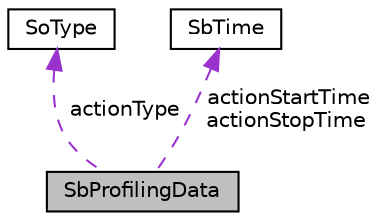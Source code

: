 digraph "SbProfilingData"
{
 // LATEX_PDF_SIZE
  edge [fontname="Helvetica",fontsize="10",labelfontname="Helvetica",labelfontsize="10"];
  node [fontname="Helvetica",fontsize="10",shape=record];
  Node1 [label="SbProfilingData",height=0.2,width=0.4,color="black", fillcolor="grey75", style="filled", fontcolor="black",tooltip="Data structure for gathering scene graph traversal profiling information."];
  Node2 -> Node1 [dir="back",color="darkorchid3",fontsize="10",style="dashed",label=" actionType" ,fontname="Helvetica"];
  Node2 [label="SoType",height=0.2,width=0.4,color="black", fillcolor="white", style="filled",URL="$classSoType.html",tooltip="The SoType class is the basis for the runtime type system in Coin."];
  Node3 -> Node1 [dir="back",color="darkorchid3",fontsize="10",style="dashed",label=" actionStartTime\nactionStopTime" ,fontname="Helvetica"];
  Node3 [label="SbTime",height=0.2,width=0.4,color="black", fillcolor="white", style="filled",URL="$classSbTime.html",tooltip="The SbTime class instances represents time values."];
}
